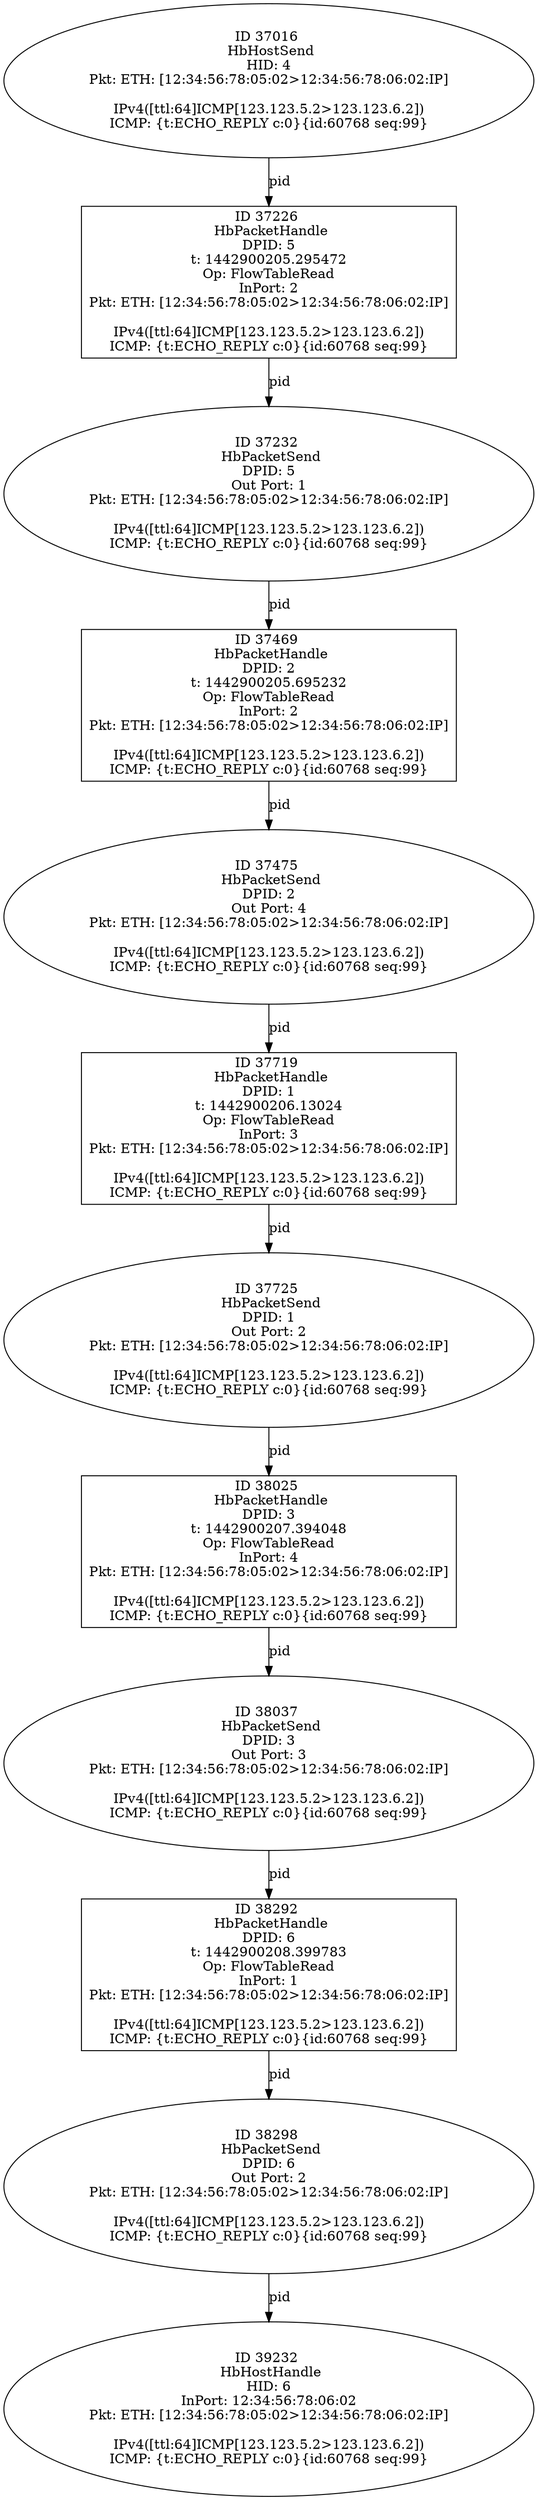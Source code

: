 strict digraph G {
39232 [shape=oval, event=<hb_events.HbHostHandle object at 0x1106656d0>, label="ID 39232 
 HbHostHandle
HID: 6
InPort: 12:34:56:78:06:02
Pkt: ETH: [12:34:56:78:05:02>12:34:56:78:06:02:IP]

IPv4([ttl:64]ICMP[123.123.5.2>123.123.6.2])
ICMP: {t:ECHO_REPLY c:0}{id:60768 seq:99}"];
37475 [shape=oval, event=<hb_events.HbPacketSend object at 0x10fbe3250>, label="ID 37475 
 HbPacketSend
DPID: 2
Out Port: 4
Pkt: ETH: [12:34:56:78:05:02>12:34:56:78:06:02:IP]

IPv4([ttl:64]ICMP[123.123.5.2>123.123.6.2])
ICMP: {t:ECHO_REPLY c:0}{id:60768 seq:99}"];
38025 [shape=box, event=<hb_events.HbPacketHandle object at 0x10ff8f990>, label="ID 38025 
 HbPacketHandle
DPID: 3
t: 1442900207.394048
Op: FlowTableRead
InPort: 4
Pkt: ETH: [12:34:56:78:05:02>12:34:56:78:06:02:IP]

IPv4([ttl:64]ICMP[123.123.5.2>123.123.6.2])
ICMP: {t:ECHO_REPLY c:0}{id:60768 seq:99}"];
37226 [shape=box, event=<hb_events.HbPacketHandle object at 0x10fa71c50>, label="ID 37226 
 HbPacketHandle
DPID: 5
t: 1442900205.295472
Op: FlowTableRead
InPort: 2
Pkt: ETH: [12:34:56:78:05:02>12:34:56:78:06:02:IP]

IPv4([ttl:64]ICMP[123.123.5.2>123.123.6.2])
ICMP: {t:ECHO_REPLY c:0}{id:60768 seq:99}"];
37469 [shape=box, event=<hb_events.HbPacketHandle object at 0x10fbddf50>, label="ID 37469 
 HbPacketHandle
DPID: 2
t: 1442900205.695232
Op: FlowTableRead
InPort: 2
Pkt: ETH: [12:34:56:78:05:02>12:34:56:78:06:02:IP]

IPv4([ttl:64]ICMP[123.123.5.2>123.123.6.2])
ICMP: {t:ECHO_REPLY c:0}{id:60768 seq:99}"];
37232 [shape=oval, event=<hb_events.HbPacketSend object at 0x10fa788d0>, label="ID 37232 
 HbPacketSend
DPID: 5
Out Port: 1
Pkt: ETH: [12:34:56:78:05:02>12:34:56:78:06:02:IP]

IPv4([ttl:64]ICMP[123.123.5.2>123.123.6.2])
ICMP: {t:ECHO_REPLY c:0}{id:60768 seq:99}"];
38292 [shape=box, event=<hb_events.HbPacketHandle object at 0x110156890>, label="ID 38292 
 HbPacketHandle
DPID: 6
t: 1442900208.399783
Op: FlowTableRead
InPort: 1
Pkt: ETH: [12:34:56:78:05:02>12:34:56:78:06:02:IP]

IPv4([ttl:64]ICMP[123.123.5.2>123.123.6.2])
ICMP: {t:ECHO_REPLY c:0}{id:60768 seq:99}"];
38037 [shape=oval, event=<hb_events.HbPacketSend object at 0x10ffa36d0>, label="ID 38037 
 HbPacketSend
DPID: 3
Out Port: 3
Pkt: ETH: [12:34:56:78:05:02>12:34:56:78:06:02:IP]

IPv4([ttl:64]ICMP[123.123.5.2>123.123.6.2])
ICMP: {t:ECHO_REPLY c:0}{id:60768 seq:99}"];
37719 [shape=box, event=<hb_events.HbPacketHandle object at 0x10fd88fd0>, label="ID 37719 
 HbPacketHandle
DPID: 1
t: 1442900206.13024
Op: FlowTableRead
InPort: 3
Pkt: ETH: [12:34:56:78:05:02>12:34:56:78:06:02:IP]

IPv4([ttl:64]ICMP[123.123.5.2>123.123.6.2])
ICMP: {t:ECHO_REPLY c:0}{id:60768 seq:99}"];
37016 [shape=oval, event=<hb_events.HbHostSend object at 0x10f97a950>, label="ID 37016 
 HbHostSend
HID: 4
Pkt: ETH: [12:34:56:78:05:02>12:34:56:78:06:02:IP]

IPv4([ttl:64]ICMP[123.123.5.2>123.123.6.2])
ICMP: {t:ECHO_REPLY c:0}{id:60768 seq:99}"];
38298 [shape=oval, event=<hb_events.HbPacketSend object at 0x110156ed0>, label="ID 38298 
 HbPacketSend
DPID: 6
Out Port: 2
Pkt: ETH: [12:34:56:78:05:02>12:34:56:78:06:02:IP]

IPv4([ttl:64]ICMP[123.123.5.2>123.123.6.2])
ICMP: {t:ECHO_REPLY c:0}{id:60768 seq:99}"];
37725 [shape=oval, event=<hb_events.HbPacketSend object at 0x10fd24910>, label="ID 37725 
 HbPacketSend
DPID: 1
Out Port: 2
Pkt: ETH: [12:34:56:78:05:02>12:34:56:78:06:02:IP]

IPv4([ttl:64]ICMP[123.123.5.2>123.123.6.2])
ICMP: {t:ECHO_REPLY c:0}{id:60768 seq:99}"];
37475 -> 37719  [rel=pid, label=pid];
38025 -> 38037  [rel=pid, label=pid];
37226 -> 37232  [rel=pid, label=pid];
37725 -> 38025  [rel=pid, label=pid];
37232 -> 37469  [rel=pid, label=pid];
38292 -> 38298  [rel=pid, label=pid];
38037 -> 38292  [rel=pid, label=pid];
37719 -> 37725  [rel=pid, label=pid];
37016 -> 37226  [rel=pid, label=pid];
38298 -> 39232  [rel=pid, label=pid];
37469 -> 37475  [rel=pid, label=pid];
}
